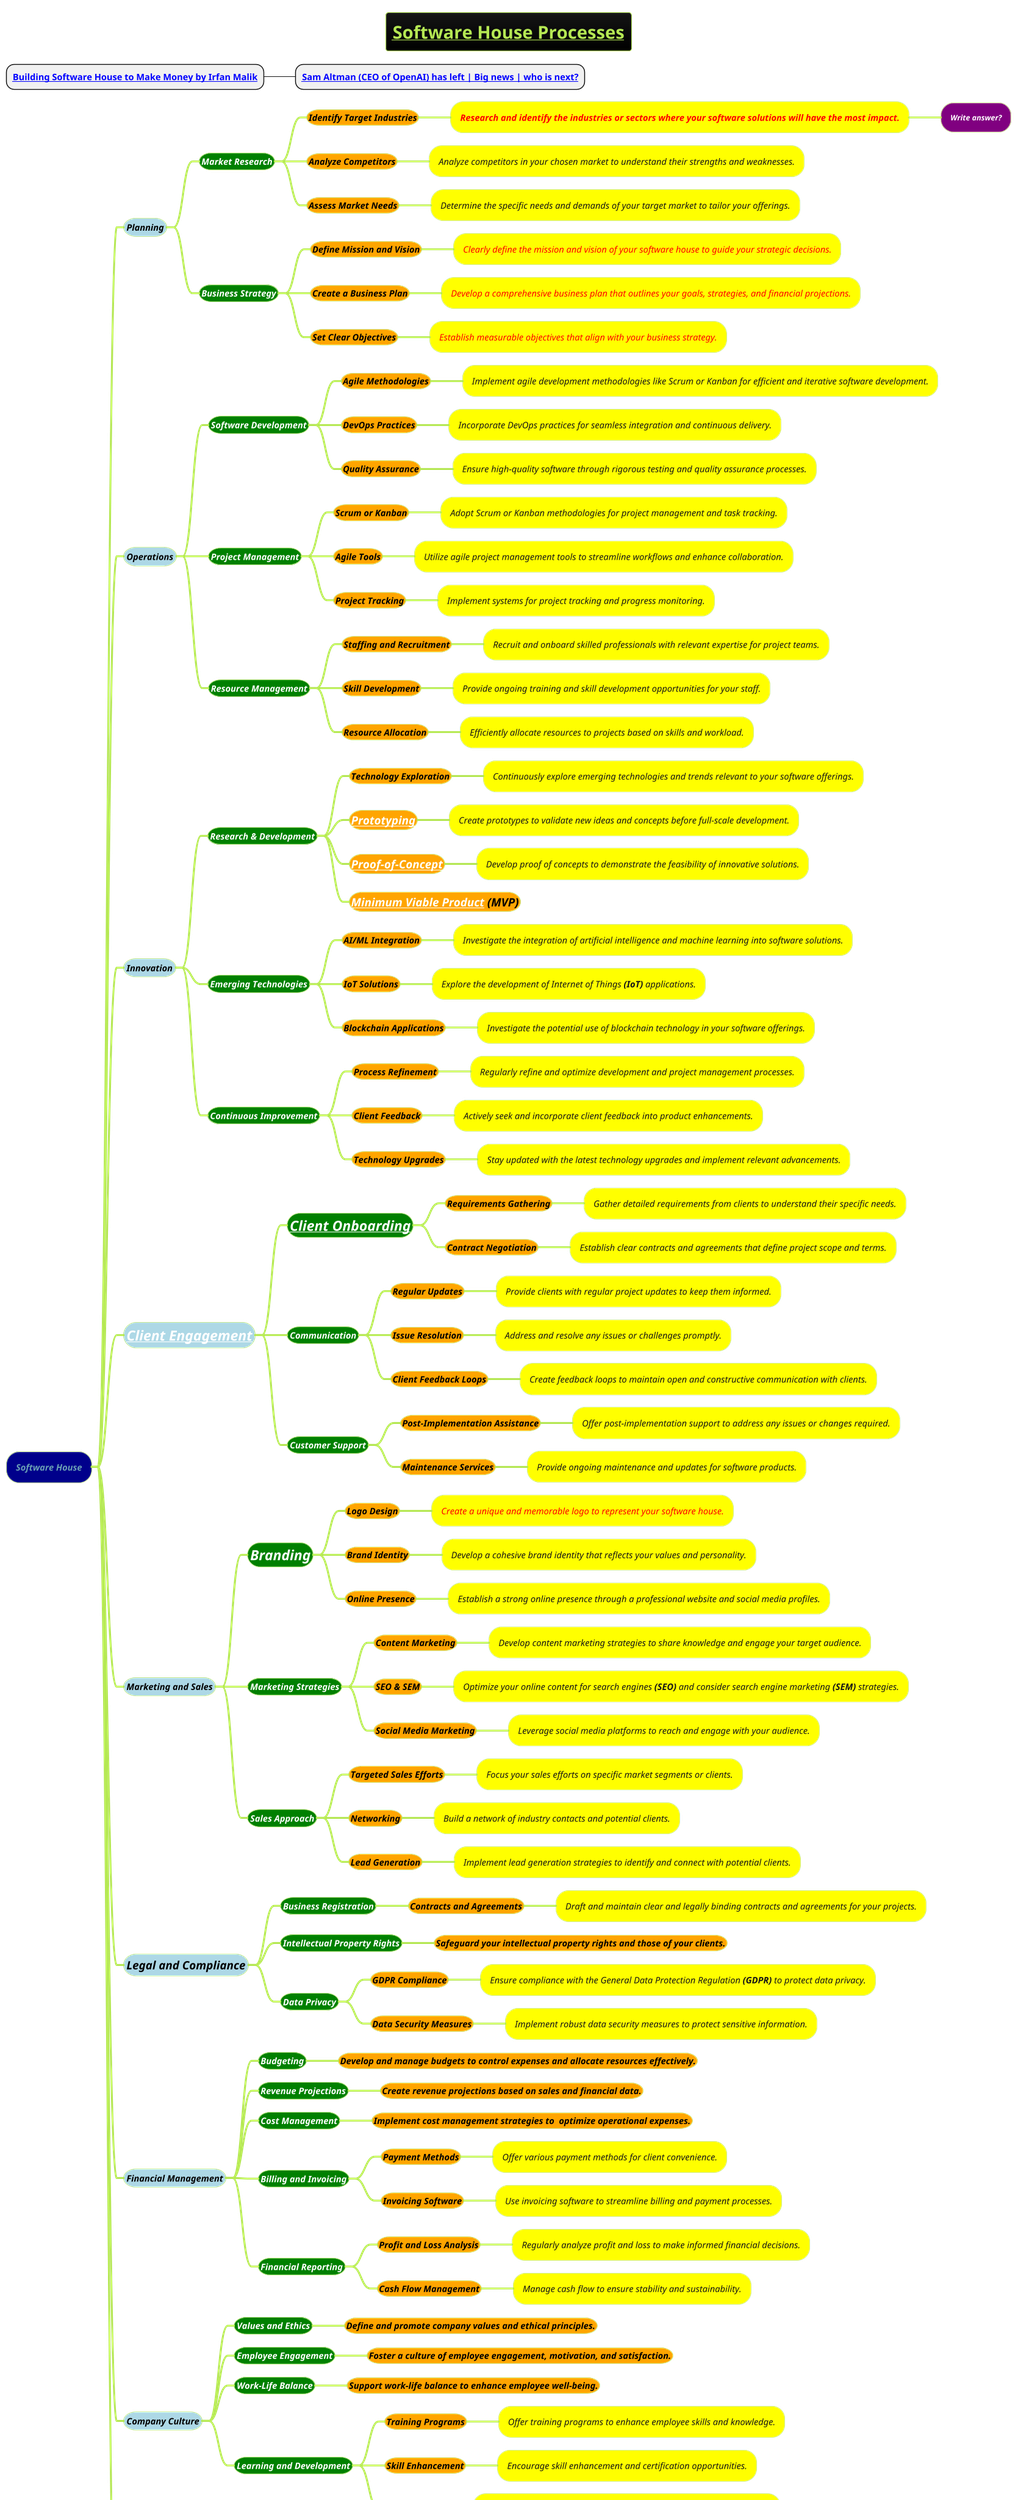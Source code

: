 @startmindmap
title =__Software House Processes__
* <b>[[https://www.youtube.com/watch?v=YSs4r95C_Dc&ab_channel=IrfanMalik Building Software House to Make Money by Irfan Malik]]
** <b>[[https://www.youtube.com/watch?v=OxpNNqdCug8&ab_channel=IrfanMalik Sam Altman (CEO of OpenAI) has left | Big news | who is next?]]
!theme hacker

*[#darkblue] <i><size:14>Software House
**[#lightblue] <i><size:14><color #black>Planning
***[#green] <i><size:14><color #white>**Market Research**
****[#orange] <i><size:14><color #black>**Identify Target Industries**
*****[#yellow] <i><size:14><color #red>**Research and identify the industries or sectors where your software solutions will have the most impact.**
******[#purple] <i><size:12><color #white>**Write answer?**
****[#orange] <i><size:14><color #black>**Analyze Competitors**
*****[#yellow] <i><size:14>Analyze competitors in your chosen market to understand their strengths and weaknesses.
****[#orange] <i><size:14><color #black>**Assess Market Needs**
*****[#yellow] <i><size:14>Determine the specific needs and demands of your target market to tailor your offerings.

***[#green] <i><size:14><color #white>**Business Strategy**
****[#orange] <i><size:14><color #black>**Define Mission and Vision**
*****[#yellow] <i><size:14><color #red>Clearly define the mission and vision of your software house to guide your strategic decisions.
****[#orange] <i><size:14><color #black>**Create a Business Plan**
*****[#yellow] <i><size:14><color #red>Develop a comprehensive business plan that outlines your goals, strategies, and financial projections.
****[#orange] <i><size:14><color #black>**Set Clear Objectives**
*****[#yellow] <i><size:14><color #red>Establish measurable objectives that align with your business strategy.

**[#lightblue] <i><size:14><color #black>Operations
***[#green] <i><size:14><color #white>**Software Development**
****[#orange] <i><size:14><color #black>**Agile Methodologies**
*****[#yellow] <i><size:14>Implement agile development methodologies like Scrum or Kanban for efficient and iterative software development.
****[#orange] <i><size:14><color #black>**DevOps Practices**
*****[#yellow] <i><size:14>Incorporate DevOps practices for seamless integration and continuous delivery.
****[#orange] <i><size:14><color #black>**Quality Assurance**
*****[#yellow] <i><size:14>Ensure high-quality software through rigorous testing and quality assurance processes.

***[#green] <i><size:14><color #white>**Project Management**
****[#orange] <i><size:14><color #black>**Scrum or Kanban**
*****[#yellow] <i><size:14>Adopt Scrum or Kanban methodologies for project management and task tracking.
****[#orange] <i><size:14><color #black>**Agile Tools**
*****[#yellow] <i><size:14>Utilize agile project management tools to streamline workflows and enhance collaboration.
****[#orange] <i><size:14><color #black>**Project Tracking**
*****[#yellow] <i><size:14>Implement systems for project tracking and progress monitoring.

***[#green] <i><size:14><color #white>**Resource Management**
****[#orange] <i><size:14><color #black>**Staffing and Recruitment**
*****[#yellow] <i><size:14>Recruit and onboard skilled professionals with relevant expertise for project teams.
****[#orange] <i><size:14><color #black>**Skill Development**
*****[#yellow] <i><size:14>Provide ongoing training and skill development opportunities for your staff.
****[#orange] <i><size:14><color #black>**Resource Allocation**
*****[#yellow] <i><size:14>Efficiently allocate resources to projects based on skills and workload.

**[#lightblue] <i><size:14><color #black>Innovation
***[#green] <i><size:14><color #white>**Research & Development**
****[#orange] <i><size:14><color #black>**Technology Exploration**
*****[#yellow] <i><size:14>Continuously explore emerging technologies and trends relevant to your software offerings.
****[#orange] <i><size:18><color #black>**[[docs/1-Requirement-Engineering/MVP-PoC-and-case-study/Prototyping.puml Prototyping]]**
*****[#yellow] <i><size:14>Create prototypes to validate new ideas and concepts before full-scale development.
****[#orange] <i><size:18><color #black><b>[[docs/1-Requirement-Engineering/MVP-PoC-and-case-study/Proof-of-Concept.puml Proof-of-Concept]]
*****[#yellow] <i><size:14>Develop proof of concepts to demonstrate the feasibility of innovative solutions.
****[#orange] <i><size:18><color #black><b>[[docs/3-programming-languages/clean-architecture/mvp-minimum-viable-product-cheat-sheet.png Minimum Viable Product]] (MVP)

***[#green] <i><size:14><color #white>**Emerging Technologies**
****[#orange] <i><size:14><color #black>**AI/ML Integration**
*****[#yellow] <i><size:14>Investigate the integration of artificial intelligence and machine learning into software solutions.
****[#orange] <i><size:14><color #black>**IoT Solutions**
*****[#yellow] <i><size:14>Explore the development of Internet of Things **(IoT)** applications.
****[#orange] <i><size:14><color #black>**Blockchain Applications**
*****[#yellow] <i><size:14>Investigate the potential use of blockchain technology in your software offerings.

***[#green] <i><size:14><color #white>**Continuous Improvement**
****[#orange] <i><size:14><color #black>**Process Refinement**
*****[#yellow] <i><size:14>Regularly refine and optimize development and project management processes.
****[#orange] <i><size:14><color #black>**Client Feedback**
*****[#yellow] <i><size:14>Actively seek and incorporate client feedback into product enhancements.
****[#orange] <i><size:14><color #black>**Technology Upgrades**
*****[#yellow] <i><size:14>Stay updated with the latest technology upgrades and implement relevant advancements.

**[#lightblue] <i><size:22><color #d><b>[[docs/1-business-analyst/client-management/Helping-Clients-Make-Money-Save-Money-and-Save-Time.puml Client Engagement]]
***[#green] <i><size:22><color #white>**[[docs/1-business-analyst/client-management/2-types-of-client.puml Client Onboarding]]**
****[#orange] <i><size:14><color #black>**Requirements Gathering**
*****[#yellow] <i><size:14>Gather detailed requirements from clients to understand their specific needs.
****[#orange] <i><size:14><color #black>**Contract Negotiation**
*****[#yellow] <i><size:14>Establish clear contracts and agreements that define project scope and terms.

***[#green] <i><size:14><color #white>**Communication**
****[#orange] <i><size:14><color #black>**Regular Updates**
*****[#yellow] <i><size:14>Provide clients with regular project updates to keep them informed.
****[#orange] <i><size:14><color #black>**Issue Resolution**
*****[#yellow] <i><size:14>Address and resolve any issues or challenges promptly.
****[#orange] <i><size:14><color #black>**Client Feedback Loops**
*****[#yellow] <i><size:14>Create feedback loops to maintain open and constructive communication with clients.

***[#green] <i><size:14><color #white>**Customer Support**
****[#orange] <i><size:14><color #black>**Post-Implementation Assistance**
*****[#yellow] <i><size:14>Offer post-implementation support to address any issues or changes required.
****[#orange] <i><size:14><color #black>**Maintenance Services**
*****[#yellow] <i><size:14>Provide ongoing maintenance and updates for software products.

**[#lightblue] <i><size:14><color #black>Marketing and Sales
***[#green] <i><size:22><color #white>**Branding**
****[#orange] <i><size:14><color #black>**Logo Design**
*****[#yellow] <i><size:14><color #red>Create a unique and memorable logo to represent your software house.
****[#orange] <i><size:14><color #black>**Brand Identity**
*****[#yellow] <i><size:14>Develop a cohesive brand identity that reflects your values and personality.
****[#orange] <i><size:14><color #black>**Online Presence**
*****[#yellow] <i><size:14>Establish a strong online presence through a professional website and social media profiles.

***[#green] <i><size:14><color #white>**Marketing Strategies**
****[#orange] <i><size:14><color #black>**Content Marketing**
*****[#yellow] <i><size:14>Develop content marketing strategies to share knowledge and engage your target audience.
****[#orange] <i><size:14><color #black>**SEO & SEM**
*****[#yellow] <i><size:14>Optimize your online content for search engines **(SEO)** and consider search engine marketing **(SEM)** strategies.
****[#orange] <i><size:14><color #black>**Social Media Marketing**
*****[#yellow] <i><size:14>Leverage social media platforms to reach and engage with your audience.

***[#green] <i><size:14><color #white>**Sales Approach**
****[#orange] <i><size:14><color #black>**Targeted Sales Efforts**
*****[#yellow] <i><size:14>Focus your sales efforts on specific market segments or clients.
****[#orange] <i><size:14><color #black>**Networking**
*****[#yellow] <i><size:14>Build a network of industry contacts and potential clients.
****[#orange] <i><size:14><color #black>**Lead Generation**
*****[#yellow] <i><size:14>Implement lead generation strategies to identify and connect with potential clients.

**[#lightblue] <i><size:18><color #black>Legal and Compliance
***[#green] <i><size:14><color #white>**Business Registration**
****[#orange] <i><size:14><color #black>**Contracts and Agreements**
*****[#yellow] <i><size:14>Draft and maintain clear and legally binding contracts and agreements for your projects.
***[#green] <i><size:14><color #white>**Intellectual Property Rights**
****[#orange] <i><size:14><color #black>**Safeguard your intellectual property rights and those of your clients.**

***[#green] <i><size:14><color #white>**Data Privacy**
****[#orange] <i><size:14><color #black>**GDPR Compliance**
*****[#yellow] <i><size:14>Ensure compliance with the General Data Protection Regulation **(GDPR)** to protect data privacy.
****[#orange] <i><size:14><color #black>**Data Security Measures**
*****[#yellow] <i><size:14>Implement robust data security measures to protect sensitive information.

**[#lightblue] <i><size:14><color #black>Financial Management
***[#green] <i><size:14><color #white>**Budgeting**
****[#orange] <i><size:14><color #black>**Develop and manage budgets to control expenses and allocate resources effectively.**
***[#green] <i><size:14><color #white>**Revenue Projections**
****[#orange] <i><size:14><color #black>**Create revenue projections based on sales and financial data.**
***[#green] <i><size:14><color #white>**Cost Management**
****[#orange] <i><size:14><color #black>**Implement cost management strategies to  optimize operational expenses.**

***[#green] <i><size:14><color #white>**Billing and Invoicing**
****[#orange] <i><size:14><color #black>**Payment Methods**
*****[#yellow] <i><size:14>Offer various payment methods for client convenience.
****[#orange] <i><size:14><color #black>**Invoicing Software**
*****[#yellow] <i><size:14>Use invoicing software to streamline billing and payment processes.

***[#green] <i><size:14><color #white>**Financial Reporting**
****[#orange] <i><size:14><color #black>**Profit and Loss Analysis**
*****[#yellow] <i><size:14>Regularly analyze profit and loss to make informed financial decisions.
****[#orange] <i><size:14><color #black>**Cash Flow Management**
*****[#yellow] <i><size:14>Manage cash flow to ensure stability and sustainability.

**[#lightblue] <i><size:14><color #black>Company Culture
***[#green] <i><size:14><color #white>**Values and Ethics**
****[#orange] <i><size:14><color #black>**Define and promote company values and ethical principles.**
***[#green] <i><size:14><color #white>**Employee Engagement**
****[#orange] <i><size:14><color #black>**Foster a culture of employee engagement, motivation, and satisfaction.**
***[#green] <i><size:14><color #white>**Work-Life Balance**
****[#orange] <i><size:14><color #black>**Support work-life balance to enhance employee well-being.**

***[#green] <i><size:14><color #white>**Learning and Development**
****[#orange] <i><size:14><color #black>**Training Programs**
*****[#yellow] <i><size:14>Offer training programs to enhance employee skills and knowledge.
****[#orange] <i><size:14><color #black>**Skill Enhancement**
*****[#yellow] <i><size:14>Encourage skill enhancement and certification opportunities.
****[#orange] <i><size:14><color #black>**Certification**
*****[#yellow] <i><size:14>Support employees in obtaining relevant certifications and qualifications.

**[#lightblue] <i><size:14><color #black>Growth and Expansion
***[#green] <i><size:14><color #white>**Scaling**
****[#orange] <i><size:14><color #black>**Expanding Services**
*****[#yellow] <i><size:14>Consider expanding the range of services offered to diversify revenue streams.
****[#orange] <i><size:14><color #black>**Global Reach**
*****[#yellow] <i><size:14>Explore opportunities for expanding your software house's global presence.

***[#green] <i><size:14><color #white>**Strategic Partnerships**
****[#orange] <i><size:14><color #black>**Alliances**
*****[#yellow] <i><size:14>Form alliances and partnerships with other companies to enhance capabilities.
****[#orange] <i><size:14><color #black>**Collaborations**
*****[#yellow] <i><size:14>Collaborate on projects or initiatives with strategic partners.
****[#orange] <i><size:14><color #black>**Joint Ventures**
*****[#yellow] <i><size:14>Explore joint ventures for specialized projects or market entry.

***[#green] <i><size:14><color #white>**Diversification**
****[#orange] <i><size:14><color #black>**Entering New Markets**
*****[#yellow] <i><size:14>Consider entering new geographical markets or industries.
****[#orange] <i><size:14><color #black>**Exploring Different Industries**
*****[#yellow] <i><size:14>Explore opportunities in industries different from your current focus.

@endmindmap


